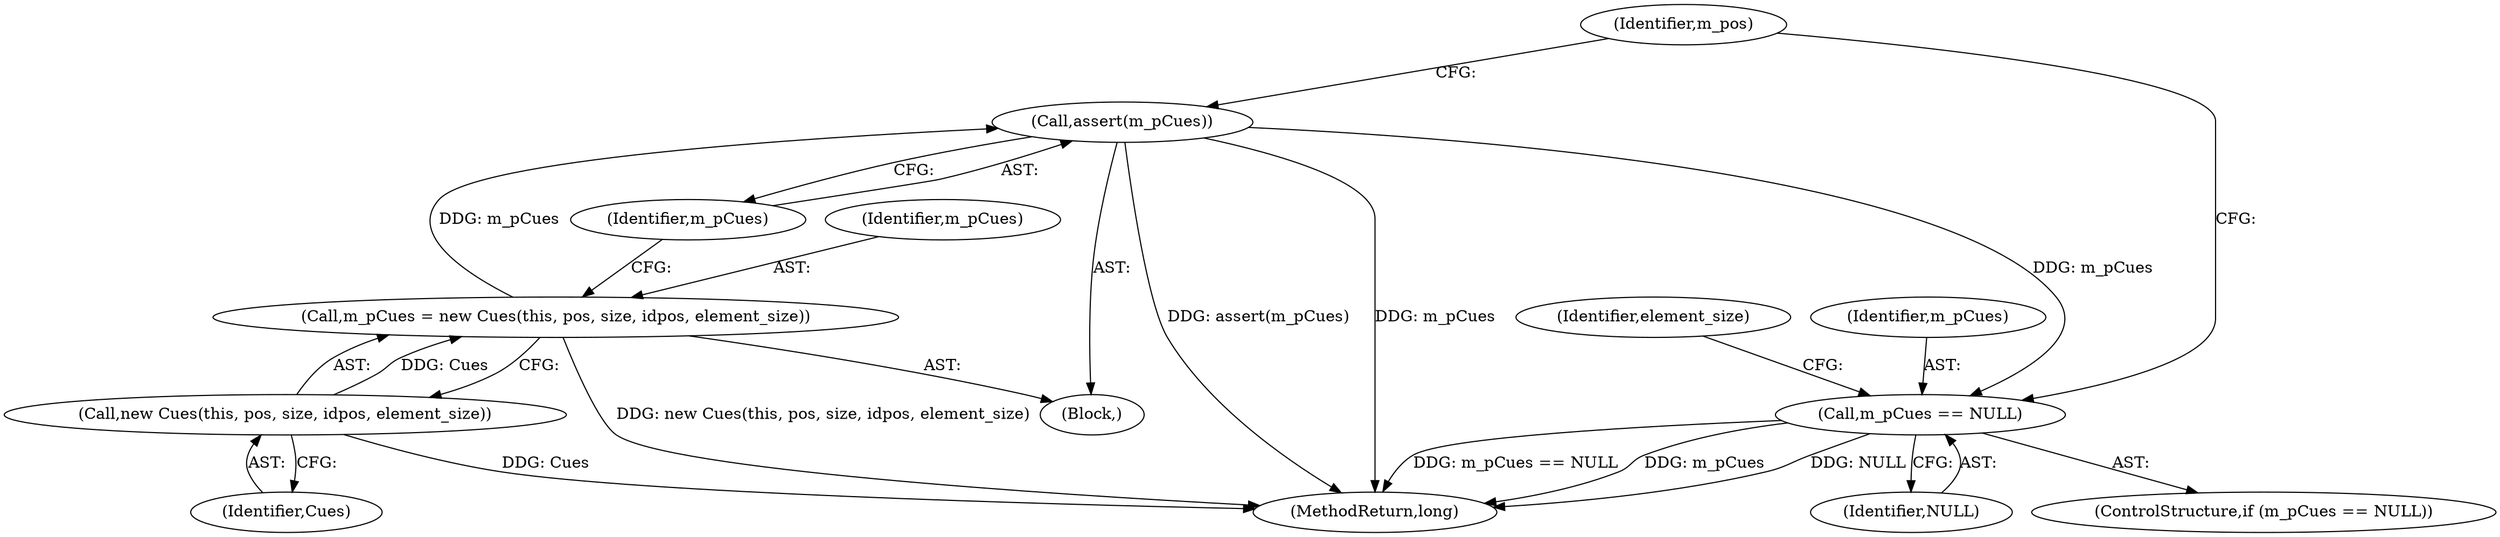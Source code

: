 digraph "1_Android_cc274e2abe8b2a6698a5c47d8aa4bb45f1f9538d_6@API" {
"1000468" [label="(Call,assert(m_pCues))"];
"1000464" [label="(Call,m_pCues = new Cues(this, pos, size, idpos, element_size))"];
"1000466" [label="(Call,new Cues(this, pos, size, idpos, element_size))"];
"1000452" [label="(Call,m_pCues == NULL)"];
"1000452" [label="(Call,m_pCues == NULL)"];
"1000454" [label="(Identifier,NULL)"];
"1000458" [label="(Identifier,element_size)"];
"1000469" [label="(Identifier,m_pCues)"];
"1000455" [label="(Block,)"];
"1000467" [label="(Identifier,Cues)"];
"1000466" [label="(Call,new Cues(this, pos, size, idpos, element_size))"];
"1000464" [label="(Call,m_pCues = new Cues(this, pos, size, idpos, element_size))"];
"1000453" [label="(Identifier,m_pCues)"];
"1000471" [label="(Identifier,m_pos)"];
"1000468" [label="(Call,assert(m_pCues))"];
"1000451" [label="(ControlStructure,if (m_pCues == NULL))"];
"1000465" [label="(Identifier,m_pCues)"];
"1001019" [label="(MethodReturn,long)"];
"1000468" -> "1000455"  [label="AST: "];
"1000468" -> "1000469"  [label="CFG: "];
"1000469" -> "1000468"  [label="AST: "];
"1000471" -> "1000468"  [label="CFG: "];
"1000468" -> "1001019"  [label="DDG: assert(m_pCues)"];
"1000468" -> "1001019"  [label="DDG: m_pCues"];
"1000468" -> "1000452"  [label="DDG: m_pCues"];
"1000464" -> "1000468"  [label="DDG: m_pCues"];
"1000464" -> "1000455"  [label="AST: "];
"1000464" -> "1000466"  [label="CFG: "];
"1000465" -> "1000464"  [label="AST: "];
"1000466" -> "1000464"  [label="AST: "];
"1000469" -> "1000464"  [label="CFG: "];
"1000464" -> "1001019"  [label="DDG: new Cues(this, pos, size, idpos, element_size)"];
"1000466" -> "1000464"  [label="DDG: Cues"];
"1000466" -> "1000467"  [label="CFG: "];
"1000467" -> "1000466"  [label="AST: "];
"1000466" -> "1001019"  [label="DDG: Cues"];
"1000452" -> "1000451"  [label="AST: "];
"1000452" -> "1000454"  [label="CFG: "];
"1000453" -> "1000452"  [label="AST: "];
"1000454" -> "1000452"  [label="AST: "];
"1000458" -> "1000452"  [label="CFG: "];
"1000471" -> "1000452"  [label="CFG: "];
"1000452" -> "1001019"  [label="DDG: m_pCues == NULL"];
"1000452" -> "1001019"  [label="DDG: m_pCues"];
"1000452" -> "1001019"  [label="DDG: NULL"];
}
